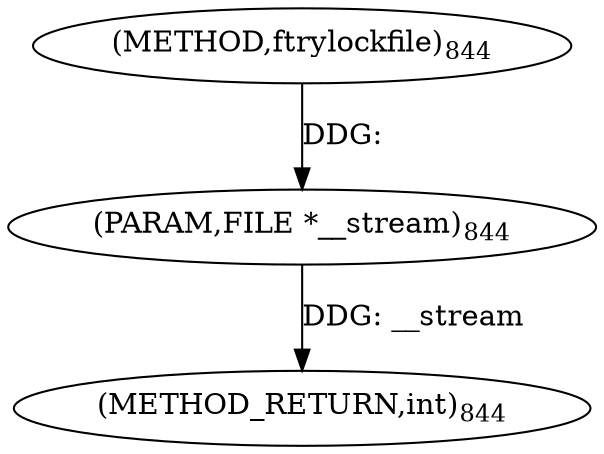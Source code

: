 digraph "ftrylockfile" {  
"2671" [label = <(METHOD,ftrylockfile)<SUB>844</SUB>> ]
"2673" [label = <(METHOD_RETURN,int)<SUB>844</SUB>> ]
"2672" [label = <(PARAM,FILE *__stream)<SUB>844</SUB>> ]
  "2672" -> "2673"  [ label = "DDG: __stream"] 
  "2671" -> "2672"  [ label = "DDG: "] 
}
